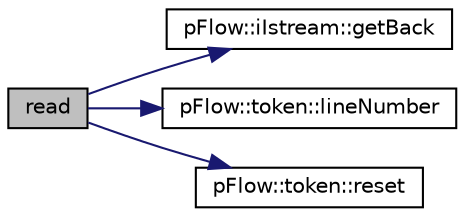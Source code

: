 digraph "read"
{
 // LATEX_PDF_SIZE
  edge [fontname="Helvetica",fontsize="10",labelfontname="Helvetica",labelfontsize="10"];
  node [fontname="Helvetica",fontsize="10",shape=record];
  rankdir="LR";
  Node1 [label="read",height=0.2,width=0.4,color="black", fillcolor="grey75", style="filled", fontcolor="black",tooltip="Return next token from stream."];
  Node1 -> Node2 [color="midnightblue",fontsize="10",style="solid",fontname="Helvetica"];
  Node2 [label="pFlow::iIstream::getBack",height=0.2,width=0.4,color="black", fillcolor="white", style="filled",URL="$classpFlow_1_1iIstream.html#a2fa0de349bf86cba54424c4a512e1e49",tooltip="Get the put back token if there is one and return true."];
  Node1 -> Node3 [color="midnightblue",fontsize="10",style="solid",fontname="Helvetica"];
  Node3 [label="pFlow::token::lineNumber",height=0.2,width=0.4,color="black", fillcolor="white", style="filled",URL="$classpFlow_1_1token.html#a1c8abe34223b7d5e9341eac78c9907b5",tooltip="The line number for the token."];
  Node1 -> Node4 [color="midnightblue",fontsize="10",style="solid",fontname="Helvetica"];
  Node4 [label="pFlow::token::reset",height=0.2,width=0.4,color="black", fillcolor="white", style="filled",URL="$classpFlow_1_1token.html#ad20897c5c8bd47f5d4005989bead0e55",tooltip="Reset token to UNDEFINED and clear any allocated storage."];
}
